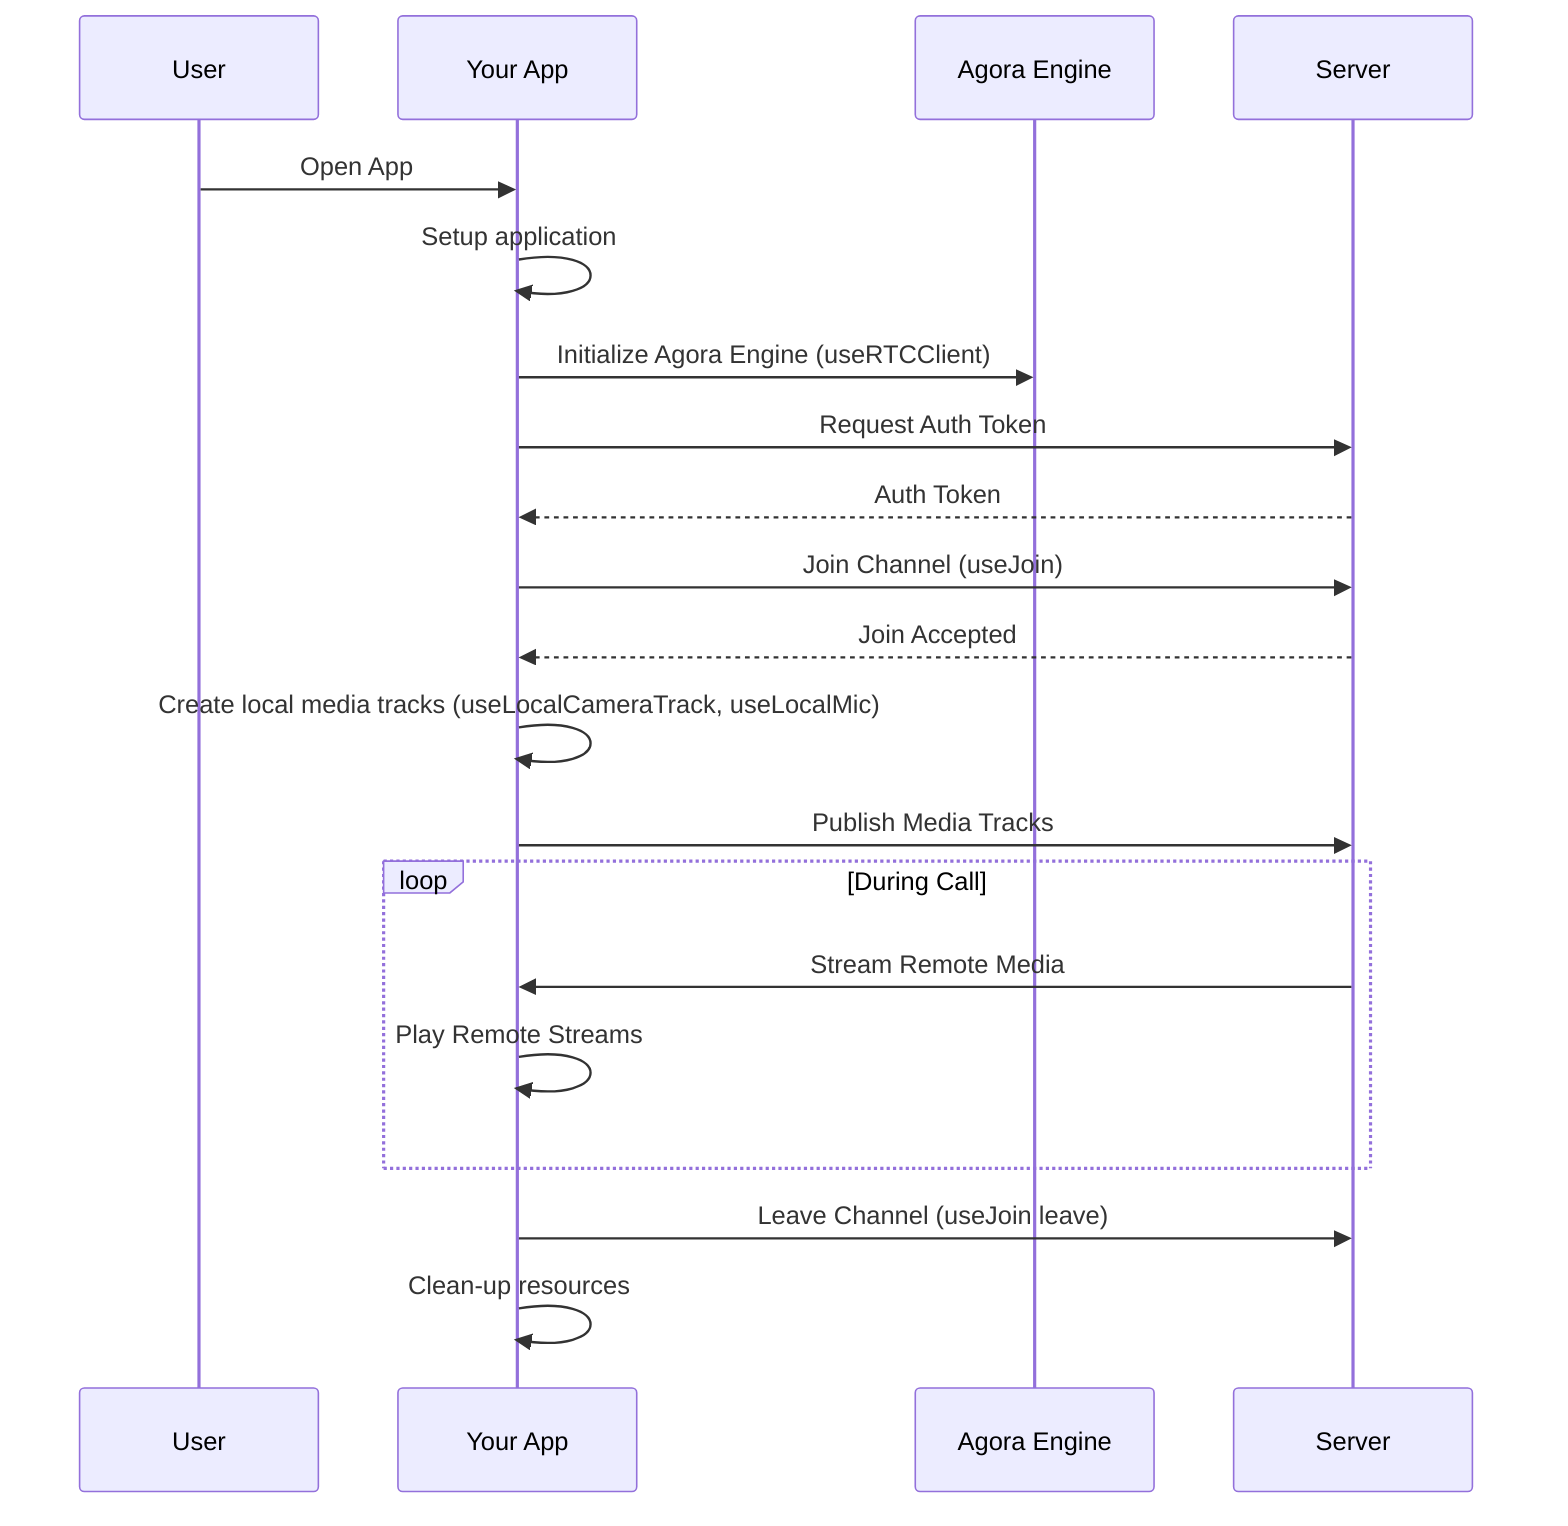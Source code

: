 sequenceDiagram
    participant U as User
    participant A as Your App
    participant E as Agora Engine
    participant S as Server

    U->>A: Open App
    A->>A: Setup application
    A->>E: Initialize Agora Engine (useRTCClient)
    A->>S: Request Auth Token
    S-->>A: Auth Token
    A->>S: Join Channel (useJoin)
    S-->>A: Join Accepted
    A->>A: Create local media tracks (useLocalCameraTrack, useLocalMic)
    A->>S: Publish Media Tracks
    loop During Call
        S->>A: Stream Remote Media
        A->>A: Play Remote Streams
    end
    A->>S: Leave Channel (useJoin leave)
    A->>A: Clean-up resources